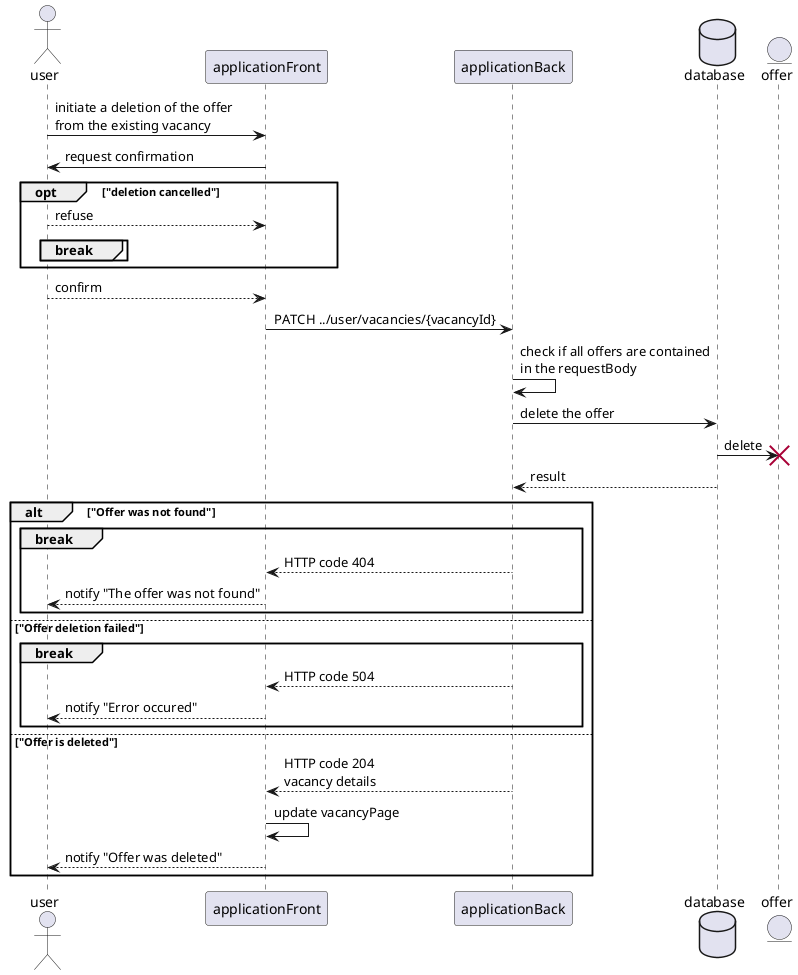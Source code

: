 @startuml "Delete the existing offer from the existing vacancy sequence diagram"
skinparam topurl https://github.com/dimonar2186/jobHunter/tree/master/srs/algorithms/
skinparam sequenceReferenceBackgroundColor yellow

    actor "user" as user
    participant "applicationFront" as front
    participant "applicationBack" as back
    database "database" as db
    entity "offer" as offer

    user -> front : initiate a deletion of the offer\nfrom the existing vacancy
    front -> user : request confirmation
    opt "deletion cancelled"
        user --> front : refuse
        break
        end
    end
    user --> front : confirm
    front -> back : PATCH ../user/vacancies/{vacancyId}
    back -> back : check if all offers are contained\nin the requestBody
    back -> db : delete the offer
    db -> offer !! : delete
    db --> back : result
    alt "Offer was not found"
        break
            back --> front : HTTP code 404
            front --> user : notify "The offer was not found"
        end
    else "Offer deletion failed"
        break
            back --> front : HTTP code 504
            front --> user : notify "Error occured"
        end
    else "Offer is deleted"
        back --> front : HTTP code 204 \nvacancy details
        front -> front : update vacancyPage
        front --> user : notify "Offer was deleted"
    end

@enduml